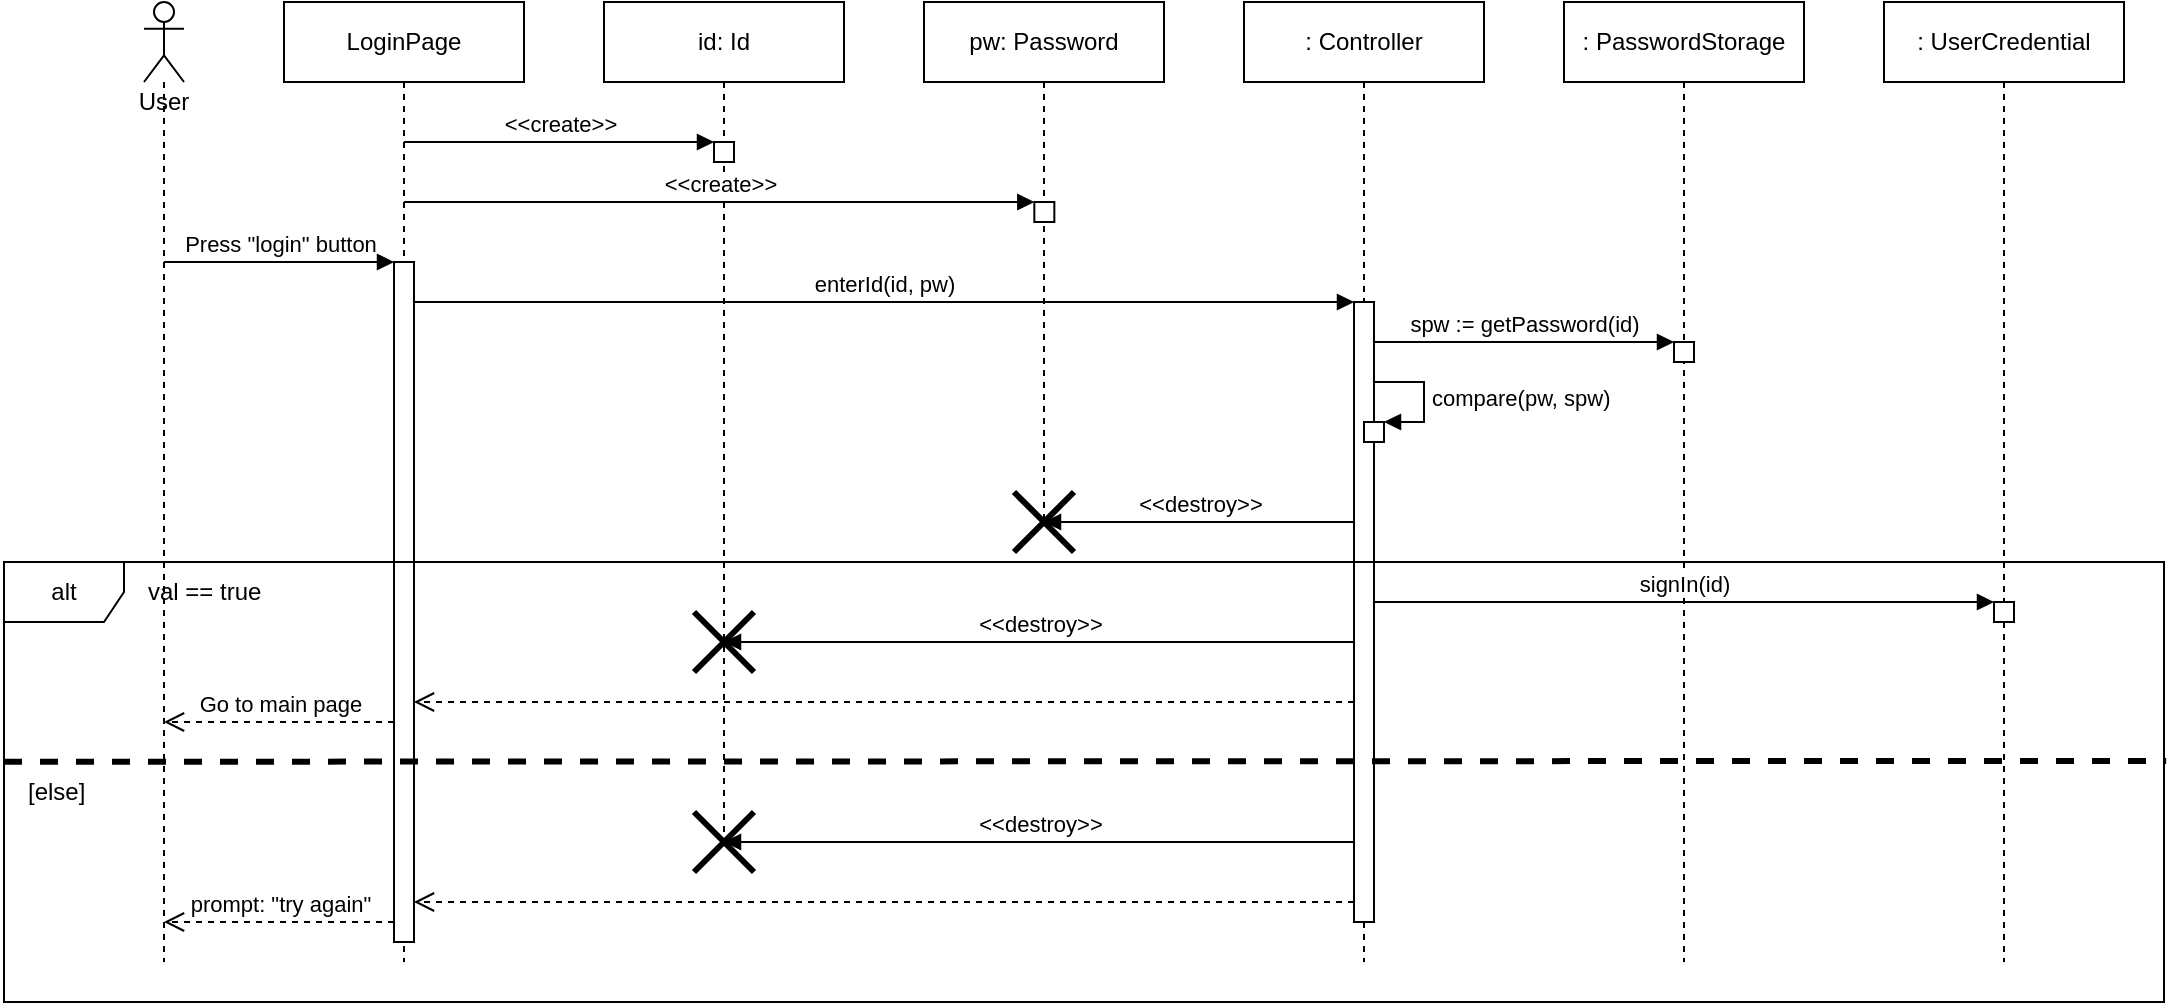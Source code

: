 <mxfile version="14.6.13" type="github">
  <diagram name="Page-2" id="8-0JcssHSYTVtOba-c3N">
    <mxGraphModel dx="1372" dy="760" grid="1" gridSize="10" guides="1" tooltips="1" connect="1" arrows="1" fold="1" page="1" pageScale="1" pageWidth="1240" pageHeight="640" math="0" shadow="0">
      <root>
        <mxCell id="okWrLZw5_lXNAKmH907R-0" />
        <mxCell id="okWrLZw5_lXNAKmH907R-1" parent="okWrLZw5_lXNAKmH907R-0" />
        <mxCell id="okWrLZw5_lXNAKmH907R-2" value="&lt;div&gt;User&lt;/div&gt;" style="shape=umlLifeline;participant=umlActor;perimeter=lifelinePerimeter;whiteSpace=wrap;html=1;container=1;collapsible=0;recursiveResize=0;verticalAlign=top;spacingTop=36;outlineConnect=0;" parent="okWrLZw5_lXNAKmH907R-1" vertex="1">
          <mxGeometry x="130" y="80" width="20" height="480" as="geometry" />
        </mxCell>
        <mxCell id="okWrLZw5_lXNAKmH907R-3" value="&lt;div&gt;LoginPage&lt;/div&gt;" style="shape=umlLifeline;perimeter=lifelinePerimeter;whiteSpace=wrap;html=1;container=1;collapsible=0;recursiveResize=0;outlineConnect=0;" parent="okWrLZw5_lXNAKmH907R-1" vertex="1">
          <mxGeometry x="200" y="80" width="120" height="480" as="geometry" />
        </mxCell>
        <mxCell id="okWrLZw5_lXNAKmH907R-10" value="" style="html=1;points=[];perimeter=orthogonalPerimeter;" parent="okWrLZw5_lXNAKmH907R-3" vertex="1">
          <mxGeometry x="55" y="130" width="10" height="340" as="geometry" />
        </mxCell>
        <mxCell id="okWrLZw5_lXNAKmH907R-5" value="&lt;div&gt;: Controller&lt;/div&gt;" style="shape=umlLifeline;perimeter=lifelinePerimeter;whiteSpace=wrap;html=1;container=1;collapsible=0;recursiveResize=0;outlineConnect=0;" parent="okWrLZw5_lXNAKmH907R-1" vertex="1">
          <mxGeometry x="680" y="80" width="120" height="480" as="geometry" />
        </mxCell>
        <mxCell id="okWrLZw5_lXNAKmH907R-16" value="" style="html=1;points=[];perimeter=orthogonalPerimeter;" parent="okWrLZw5_lXNAKmH907R-5" vertex="1">
          <mxGeometry x="55" y="150" width="10" height="310" as="geometry" />
        </mxCell>
        <mxCell id="5MaHS8Nbi5qwOzJoiK6v-7" value="" style="html=1;points=[];perimeter=orthogonalPerimeter;" parent="okWrLZw5_lXNAKmH907R-5" vertex="1">
          <mxGeometry x="60" y="210" width="10" height="10" as="geometry" />
        </mxCell>
        <mxCell id="5MaHS8Nbi5qwOzJoiK6v-8" value="compare(pw, spw)" style="edgeStyle=orthogonalEdgeStyle;html=1;align=left;spacingLeft=2;endArrow=block;rounded=0;entryX=1;entryY=0;" parent="okWrLZw5_lXNAKmH907R-5" source="okWrLZw5_lXNAKmH907R-16" target="5MaHS8Nbi5qwOzJoiK6v-7" edge="1">
          <mxGeometry relative="1" as="geometry">
            <mxPoint x="385" y="180" as="sourcePoint" />
            <Array as="points">
              <mxPoint x="90" y="190" />
              <mxPoint x="90" y="210" />
            </Array>
          </mxGeometry>
        </mxCell>
        <mxCell id="okWrLZw5_lXNAKmH907R-11" value="Press &quot;login&quot; button" style="html=1;verticalAlign=bottom;endArrow=block;" parent="okWrLZw5_lXNAKmH907R-1" source="okWrLZw5_lXNAKmH907R-2" target="okWrLZw5_lXNAKmH907R-10" edge="1">
          <mxGeometry relative="1" as="geometry">
            <mxPoint x="160" y="160.0" as="sourcePoint" />
            <mxPoint x="190" y="350" as="targetPoint" />
            <Array as="points">
              <mxPoint x="200" y="210" />
            </Array>
          </mxGeometry>
        </mxCell>
        <mxCell id="okWrLZw5_lXNAKmH907R-12" value="Go to main page" style="html=1;verticalAlign=bottom;endArrow=open;dashed=1;endSize=8;" parent="okWrLZw5_lXNAKmH907R-1" source="okWrLZw5_lXNAKmH907R-10" target="okWrLZw5_lXNAKmH907R-2" edge="1">
          <mxGeometry relative="1" as="geometry">
            <mxPoint x="180.5" y="236" as="targetPoint" />
            <mxPoint x="255" y="360" as="sourcePoint" />
            <Array as="points">
              <mxPoint x="200" y="440" />
            </Array>
          </mxGeometry>
        </mxCell>
        <mxCell id="okWrLZw5_lXNAKmH907R-17" value="enterId(id, pw)" style="html=1;verticalAlign=bottom;endArrow=block;entryX=0;entryY=0;" parent="okWrLZw5_lXNAKmH907R-1" source="okWrLZw5_lXNAKmH907R-10" target="okWrLZw5_lXNAKmH907R-16" edge="1">
          <mxGeometry relative="1" as="geometry">
            <mxPoint x="270" y="180" as="sourcePoint" />
          </mxGeometry>
        </mxCell>
        <mxCell id="suNwEPzj7QO2CEg0qeyJ-0" value="id: Id" style="shape=umlLifeline;perimeter=lifelinePerimeter;whiteSpace=wrap;html=1;container=1;collapsible=0;recursiveResize=0;outlineConnect=0;" parent="okWrLZw5_lXNAKmH907R-1" vertex="1">
          <mxGeometry x="360" y="80" width="120" height="420" as="geometry" />
        </mxCell>
        <mxCell id="suNwEPzj7QO2CEg0qeyJ-2" value="" style="html=1;points=[];perimeter=orthogonalPerimeter;" parent="suNwEPzj7QO2CEg0qeyJ-0" vertex="1">
          <mxGeometry x="55" y="70" width="10" height="10" as="geometry" />
        </mxCell>
        <mxCell id="5MaHS8Nbi5qwOzJoiK6v-26" value="" style="shape=umlDestroy;whiteSpace=wrap;html=1;strokeWidth=3;align=left;" parent="suNwEPzj7QO2CEg0qeyJ-0" vertex="1">
          <mxGeometry x="45" y="405" width="30" height="30" as="geometry" />
        </mxCell>
        <mxCell id="suNwEPzj7QO2CEg0qeyJ-1" value="pw: Password" style="shape=umlLifeline;perimeter=lifelinePerimeter;whiteSpace=wrap;html=1;container=1;collapsible=0;recursiveResize=0;outlineConnect=0;" parent="okWrLZw5_lXNAKmH907R-1" vertex="1">
          <mxGeometry x="520" y="80" width="120" height="260" as="geometry" />
        </mxCell>
        <mxCell id="suNwEPzj7QO2CEg0qeyJ-6" value="" style="html=1;points=[];perimeter=orthogonalPerimeter;" parent="suNwEPzj7QO2CEg0qeyJ-1" vertex="1">
          <mxGeometry x="55.17" y="100" width="10" height="10" as="geometry" />
        </mxCell>
        <mxCell id="suNwEPzj7QO2CEg0qeyJ-3" value="&lt;div&gt;&amp;lt;&amp;lt;create&amp;gt;&amp;gt;&lt;/div&gt;" style="html=1;verticalAlign=bottom;endArrow=block;" parent="okWrLZw5_lXNAKmH907R-1" source="okWrLZw5_lXNAKmH907R-3" target="suNwEPzj7QO2CEg0qeyJ-2" edge="1">
          <mxGeometry relative="1" as="geometry">
            <mxPoint x="344" y="150" as="sourcePoint" />
            <Array as="points">
              <mxPoint x="340" y="150" />
            </Array>
          </mxGeometry>
        </mxCell>
        <mxCell id="suNwEPzj7QO2CEg0qeyJ-7" value="&lt;div&gt;&amp;lt;&amp;lt;create&amp;gt;&amp;gt;&lt;/div&gt;" style="html=1;verticalAlign=bottom;endArrow=block;" parent="okWrLZw5_lXNAKmH907R-1" source="okWrLZw5_lXNAKmH907R-3" target="suNwEPzj7QO2CEg0qeyJ-6" edge="1">
          <mxGeometry relative="1" as="geometry">
            <mxPoint x="300.003" y="180" as="sourcePoint" />
            <Array as="points">
              <mxPoint x="420" y="180" />
            </Array>
          </mxGeometry>
        </mxCell>
        <mxCell id="okWrLZw5_lXNAKmH907R-18" value="" style="html=1;verticalAlign=bottom;endArrow=open;dashed=1;endSize=8;" parent="okWrLZw5_lXNAKmH907R-1" source="okWrLZw5_lXNAKmH907R-16" target="okWrLZw5_lXNAKmH907R-10" edge="1">
          <mxGeometry relative="1" as="geometry">
            <mxPoint x="340" y="290" as="targetPoint" />
            <Array as="points">
              <mxPoint x="520" y="430" />
            </Array>
          </mxGeometry>
        </mxCell>
        <mxCell id="5MaHS8Nbi5qwOzJoiK6v-0" value=": PasswordStorage" style="shape=umlLifeline;perimeter=lifelinePerimeter;whiteSpace=wrap;html=1;container=1;collapsible=0;recursiveResize=0;outlineConnect=0;" parent="okWrLZw5_lXNAKmH907R-1" vertex="1">
          <mxGeometry x="840" y="80" width="120" height="480" as="geometry" />
        </mxCell>
        <mxCell id="5MaHS8Nbi5qwOzJoiK6v-4" value="" style="html=1;points=[];perimeter=orthogonalPerimeter;" parent="5MaHS8Nbi5qwOzJoiK6v-0" vertex="1">
          <mxGeometry x="55" y="170" width="10" height="10" as="geometry" />
        </mxCell>
        <mxCell id="5MaHS8Nbi5qwOzJoiK6v-5" value="spw := getPassword(id)" style="html=1;verticalAlign=bottom;endArrow=block;entryX=0;entryY=0;" parent="okWrLZw5_lXNAKmH907R-1" source="okWrLZw5_lXNAKmH907R-16" target="5MaHS8Nbi5qwOzJoiK6v-4" edge="1">
          <mxGeometry relative="1" as="geometry">
            <mxPoint x="980" y="440" as="sourcePoint" />
          </mxGeometry>
        </mxCell>
        <mxCell id="5MaHS8Nbi5qwOzJoiK6v-12" value=": UserCredential" style="shape=umlLifeline;perimeter=lifelinePerimeter;whiteSpace=wrap;html=1;container=1;collapsible=0;recursiveResize=0;outlineConnect=0;" parent="okWrLZw5_lXNAKmH907R-1" vertex="1">
          <mxGeometry x="1000" y="80" width="120" height="480" as="geometry" />
        </mxCell>
        <mxCell id="5MaHS8Nbi5qwOzJoiK6v-17" value="" style="html=1;points=[];perimeter=orthogonalPerimeter;align=left;" parent="5MaHS8Nbi5qwOzJoiK6v-12" vertex="1">
          <mxGeometry x="55" y="300" width="10" height="10" as="geometry" />
        </mxCell>
        <mxCell id="5MaHS8Nbi5qwOzJoiK6v-18" value="signIn(id)" style="html=1;verticalAlign=bottom;endArrow=block;entryX=0;entryY=0;" parent="okWrLZw5_lXNAKmH907R-1" target="5MaHS8Nbi5qwOzJoiK6v-17" edge="1">
          <mxGeometry relative="1" as="geometry">
            <mxPoint x="745" y="380" as="sourcePoint" />
          </mxGeometry>
        </mxCell>
        <mxCell id="5MaHS8Nbi5qwOzJoiK6v-20" value="" style="shape=umlDestroy;whiteSpace=wrap;html=1;strokeWidth=3;align=left;" parent="okWrLZw5_lXNAKmH907R-1" vertex="1">
          <mxGeometry x="565" y="325" width="30" height="30" as="geometry" />
        </mxCell>
        <mxCell id="5MaHS8Nbi5qwOzJoiK6v-21" value="&amp;lt;&amp;lt;destroy&amp;gt;&amp;gt;" style="html=1;verticalAlign=bottom;endArrow=block;" parent="okWrLZw5_lXNAKmH907R-1" source="okWrLZw5_lXNAKmH907R-16" target="suNwEPzj7QO2CEg0qeyJ-1" edge="1">
          <mxGeometry width="80" relative="1" as="geometry">
            <mxPoint x="600" y="320" as="sourcePoint" />
            <mxPoint x="680" y="320" as="targetPoint" />
            <Array as="points">
              <mxPoint x="660" y="340" />
            </Array>
          </mxGeometry>
        </mxCell>
        <mxCell id="5MaHS8Nbi5qwOzJoiK6v-23" value="" style="shape=umlDestroy;whiteSpace=wrap;html=1;strokeWidth=3;align=left;" parent="okWrLZw5_lXNAKmH907R-1" vertex="1">
          <mxGeometry x="405" y="385" width="30" height="30" as="geometry" />
        </mxCell>
        <mxCell id="5MaHS8Nbi5qwOzJoiK6v-24" value="&amp;lt;&amp;lt;destroy&amp;gt;&amp;gt;" style="html=1;verticalAlign=bottom;endArrow=block;" parent="okWrLZw5_lXNAKmH907R-1" source="okWrLZw5_lXNAKmH907R-16" target="suNwEPzj7QO2CEg0qeyJ-0" edge="1">
          <mxGeometry width="80" relative="1" as="geometry">
            <mxPoint x="745" y="350" as="sourcePoint" />
            <mxPoint x="589.833" y="350" as="targetPoint" />
            <Array as="points">
              <mxPoint x="580" y="400" />
            </Array>
          </mxGeometry>
        </mxCell>
        <mxCell id="5MaHS8Nbi5qwOzJoiK6v-25" value="&amp;lt;&amp;lt;destroy&amp;gt;&amp;gt;" style="html=1;verticalAlign=bottom;endArrow=block;" parent="okWrLZw5_lXNAKmH907R-1" source="okWrLZw5_lXNAKmH907R-16" target="suNwEPzj7QO2CEg0qeyJ-0" edge="1">
          <mxGeometry width="80" relative="1" as="geometry">
            <mxPoint x="745" y="460" as="sourcePoint" />
            <mxPoint x="420" y="500" as="targetPoint" />
            <Array as="points">
              <mxPoint x="590" y="500" />
            </Array>
          </mxGeometry>
        </mxCell>
        <mxCell id="5MaHS8Nbi5qwOzJoiK6v-28" value="" style="html=1;verticalAlign=bottom;endArrow=open;dashed=1;endSize=8;" parent="okWrLZw5_lXNAKmH907R-1" source="okWrLZw5_lXNAKmH907R-16" target="okWrLZw5_lXNAKmH907R-10" edge="1">
          <mxGeometry relative="1" as="geometry">
            <mxPoint x="275" y="440" as="targetPoint" />
            <mxPoint x="745" y="440" as="sourcePoint" />
            <Array as="points">
              <mxPoint x="530" y="530" />
            </Array>
          </mxGeometry>
        </mxCell>
        <mxCell id="5MaHS8Nbi5qwOzJoiK6v-29" value="prompt: &quot;try again&quot;" style="html=1;verticalAlign=bottom;endArrow=open;dashed=1;endSize=8;" parent="okWrLZw5_lXNAKmH907R-1" source="okWrLZw5_lXNAKmH907R-10" target="okWrLZw5_lXNAKmH907R-2" edge="1">
          <mxGeometry relative="1" as="geometry">
            <mxPoint x="109.998" y="580" as="targetPoint" />
            <mxPoint x="224.81" y="580" as="sourcePoint" />
            <Array as="points">
              <mxPoint x="210" y="540" />
            </Array>
          </mxGeometry>
        </mxCell>
        <mxCell id="5MaHS8Nbi5qwOzJoiK6v-30" value="alt" style="shape=umlFrame;whiteSpace=wrap;html=1;align=center;" parent="okWrLZw5_lXNAKmH907R-1" vertex="1">
          <mxGeometry x="60" y="360" width="1080" height="220" as="geometry" />
        </mxCell>
        <mxCell id="5MaHS8Nbi5qwOzJoiK6v-31" value="val == true" style="text;html=1;strokeColor=none;fillColor=none;align=left;verticalAlign=middle;whiteSpace=wrap;rounded=0;" parent="okWrLZw5_lXNAKmH907R-1" vertex="1">
          <mxGeometry x="130" y="360" width="60" height="30" as="geometry" />
        </mxCell>
        <mxCell id="5MaHS8Nbi5qwOzJoiK6v-32" value="" style="endArrow=none;dashed=1;html=1;strokeWidth=3;exitX=0;exitY=0.454;exitDx=0;exitDy=0;exitPerimeter=0;entryX=1.001;entryY=0.452;entryDx=0;entryDy=0;entryPerimeter=0;" parent="okWrLZw5_lXNAKmH907R-1" source="5MaHS8Nbi5qwOzJoiK6v-30" target="5MaHS8Nbi5qwOzJoiK6v-30" edge="1">
          <mxGeometry width="50" height="50" relative="1" as="geometry">
            <mxPoint x="10" y="440" as="sourcePoint" />
            <mxPoint x="680" y="330" as="targetPoint" />
          </mxGeometry>
        </mxCell>
        <mxCell id="5MaHS8Nbi5qwOzJoiK6v-33" value="[else]" style="text;html=1;strokeColor=none;fillColor=none;align=left;verticalAlign=middle;whiteSpace=wrap;rounded=0;" parent="okWrLZw5_lXNAKmH907R-1" vertex="1">
          <mxGeometry x="70" y="460" width="40" height="30" as="geometry" />
        </mxCell>
      </root>
    </mxGraphModel>
  </diagram>
</mxfile>
